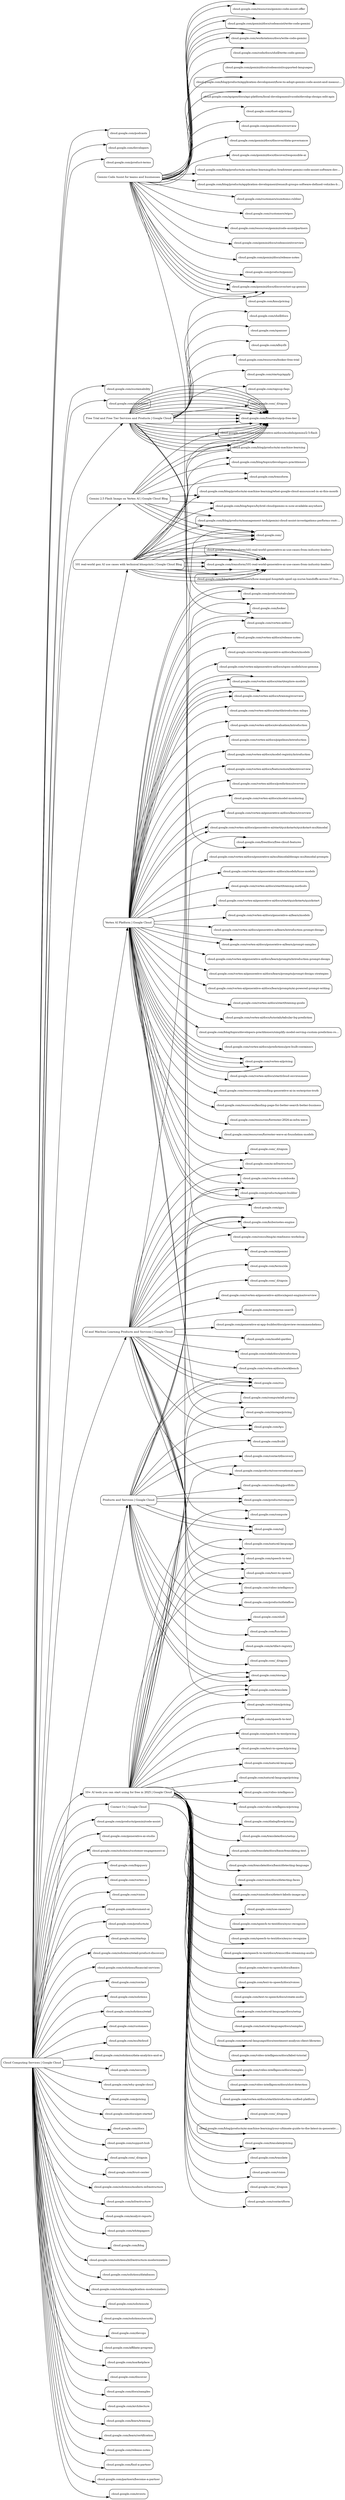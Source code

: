 digraph G {
  rankdir=LR;
  node [shape=box, style=rounded, fontsize=10];
  "https://cloud.google.com/?hl=en" [label="Cloud Computing Services | Google Cloud", tooltip="https://cloud.google.com/?hl=en"];
  "https://cloud.google.com/free" [label="Free Trial and Free Tier Services and Products | Google Cloud", tooltip="https://cloud.google.com/free"];
  "https://cloud.google.com/contact" [label="Contact Us | Google Cloud", tooltip="https://cloud.google.com/contact"];
  "https://cloud.google.com/blog/products/ai-machine-learning/gemini-2-5-flash-image-on-vertex-ai" [label="Gemini 2.5 Flash Image on Vertex AI | Google Cloud Blog", tooltip="https://cloud.google.com/blog/products/ai-machine-learning/gemini-2-5-flash-image-on-vertex-ai"];
  "https://cloud.google.com/blog/products/ai-machine-learning/real-world-gen-ai-use-cases-with-technical-blueprints" [label="101 real-world gen AI use cases with technical blueprints | Google Cloud Blog", tooltip="https://cloud.google.com/blog/products/ai-machine-learning/real-world-gen-ai-use-cases-with-technical-blueprints"];
  "https://cloud.google.com/products" [label="Products and Services | Google Cloud", tooltip="https://cloud.google.com/products"];
  "https://cloud.google.com/vertex-ai" [label="Vertex AI Platform | Google Cloud", tooltip="https://cloud.google.com/vertex-ai"];
  "https://codeassist.google/products/business" [label="Gemini Code Assist for teams and businesses", tooltip="https://codeassist.google/products/business"];
  "https://cloud.google.com/products/ai?" [label="AI and Machine Learning Products and Services | Google Cloud", tooltip="https://cloud.google.com/products/ai?"];
  "https://cloud.google.com/use-cases/free-ai-tools" [label="10+ AI tools you can start using for free in 2025 | Google Cloud", tooltip="https://cloud.google.com/use-cases/free-ai-tools"];
  "https://cloud.google.com/products/gemini/code-assist" [label="cloud.google.com/products/gemini/code-assist", tooltip="https://cloud.google.com/products/gemini/code-assist"];
  "https://cloud.google.com/generative-ai-studio" [label="cloud.google.com/generative-ai-studio", tooltip="https://cloud.google.com/generative-ai-studio"];
  "https://cloud.google.com/solutions/customer-engagement-ai" [label="cloud.google.com/solutions/customer-engagement-ai", tooltip="https://cloud.google.com/solutions/customer-engagement-ai"];
  "https://cloud.google.com/bigquery" [label="cloud.google.com/bigquery", tooltip="https://cloud.google.com/bigquery"];
  "https://cloud.google.com/vertex-ai?" [label="cloud.google.com/vertex-ai", tooltip="https://cloud.google.com/vertex-ai?"];
  "https://cloud.google.com/vision" [label="cloud.google.com/vision", tooltip="https://cloud.google.com/vision"];
  "https://cloud.google.com/document-ai" [label="cloud.google.com/document-ai", tooltip="https://cloud.google.com/document-ai"];
  "https://cloud.google.com/products/ai" [label="cloud.google.com/products/ai", tooltip="https://cloud.google.com/products/ai"];
  "https://cloud.google.com/startup" [label="cloud.google.com/startup", tooltip="https://cloud.google.com/startup"];
  "https://cloud.google.com/solutions/retail-product-discovery" [label="cloud.google.com/solutions/retail-product-discovery", tooltip="https://cloud.google.com/solutions/retail-product-discovery"];
  "https://cloud.google.com/solutions/financial-services" [label="cloud.google.com/solutions/financial-services", tooltip="https://cloud.google.com/solutions/financial-services"];
  "https://cloud.google.com/contact?direct=true" [label="cloud.google.com/contact", tooltip="https://cloud.google.com/contact?direct=true"];
  "https://cloud.google.com/solutions" [label="cloud.google.com/solutions", tooltip="https://cloud.google.com/solutions"];
  "https://cloud.google.com/solutions/retail" [label="cloud.google.com/solutions/retail", tooltip="https://cloud.google.com/solutions/retail"];
  "https://cloud.google.com/customers" [label="cloud.google.com/customers", tooltip="https://cloud.google.com/customers"];
  "https://cloud.google.com/multicloud" [label="cloud.google.com/multicloud", tooltip="https://cloud.google.com/multicloud"];
  "https://cloud.google.com/solutions/data-analytics-and-ai" [label="cloud.google.com/solutions/data-analytics-and-ai", tooltip="https://cloud.google.com/solutions/data-analytics-and-ai"];
  "https://cloud.google.com/security" [label="cloud.google.com/security", tooltip="https://cloud.google.com/security"];
  "https://cloud.google.com/why-google-cloud" [label="cloud.google.com/why-google-cloud", tooltip="https://cloud.google.com/why-google-cloud"];
  "https://cloud.google.com/pricing" [label="cloud.google.com/pricing", tooltip="https://cloud.google.com/pricing"];
  "https://cloud.google.com/docs/get-started" [label="cloud.google.com/docs/get-started", tooltip="https://cloud.google.com/docs/get-started"];
  "https://cloud.google.com/docs" [label="cloud.google.com/docs", tooltip="https://cloud.google.com/docs"];
  "https://cloud.google.com/support-hub" [label="cloud.google.com/support-hub", tooltip="https://cloud.google.com/support-hub"];
  "https://cloud.google.com/_d/signin?continue=https%3A%2F%2Fcloud.google.com%2F&prompt=select_account" [label="cloud.google.com/_d/signin", tooltip="https://cloud.google.com/_d/signin?continue=https%3A%2F%2Fcloud.google.com%2F&prompt=select_account"];
  "https://cloud.google.com/trust-center" [label="cloud.google.com/trust-center", tooltip="https://cloud.google.com/trust-center"];
  "https://cloud.google.com/solutions/modern-infrastructure" [label="cloud.google.com/solutions/modern-infrastructure", tooltip="https://cloud.google.com/solutions/modern-infrastructure"];
  "https://cloud.google.com/infrastructure" [label="cloud.google.com/infrastructure", tooltip="https://cloud.google.com/infrastructure"];
  "https://cloud.google.com/analyst-reports" [label="cloud.google.com/analyst-reports", tooltip="https://cloud.google.com/analyst-reports"];
  "https://cloud.google.com/whitepapers" [label="cloud.google.com/whitepapers", tooltip="https://cloud.google.com/whitepapers"];
  "https://cloud.google.com/blog" [label="cloud.google.com/blog", tooltip="https://cloud.google.com/blog"];
  "https://cloud.google.com/solutions/infrastructure-modernization" [label="cloud.google.com/solutions/infrastructure-modernization", tooltip="https://cloud.google.com/solutions/infrastructure-modernization"];
  "https://cloud.google.com/solutions/databases" [label="cloud.google.com/solutions/databases", tooltip="https://cloud.google.com/solutions/databases"];
  "https://cloud.google.com/solutions/application-modernization" [label="cloud.google.com/solutions/application-modernization", tooltip="https://cloud.google.com/solutions/application-modernization"];
  "https://cloud.google.com/solutions/ai" [label="cloud.google.com/solutions/ai", tooltip="https://cloud.google.com/solutions/ai"];
  "https://cloud.google.com/solutions/security" [label="cloud.google.com/solutions/security", tooltip="https://cloud.google.com/solutions/security"];
  "https://cloud.google.com/devops" [label="cloud.google.com/devops", tooltip="https://cloud.google.com/devops"];
  "https://cloud.google.com/affiliate-program" [label="cloud.google.com/affiliate-program", tooltip="https://cloud.google.com/affiliate-program"];
  "https://cloud.google.com/marketplace" [label="cloud.google.com/marketplace", tooltip="https://cloud.google.com/marketplace"];
  "https://cloud.google.com/discover" [label="cloud.google.com/discover", tooltip="https://cloud.google.com/discover"];
  "https://cloud.google.com/docs/samples" [label="cloud.google.com/docs/samples", tooltip="https://cloud.google.com/docs/samples"];
  "https://cloud.google.com/architecture" [label="cloud.google.com/architecture", tooltip="https://cloud.google.com/architecture"];
  "https://cloud.google.com/learn/training" [label="cloud.google.com/learn/training", tooltip="https://cloud.google.com/learn/training"];
  "https://cloud.google.com/learn/certification" [label="cloud.google.com/learn/certification", tooltip="https://cloud.google.com/learn/certification"];
  "https://cloud.google.com/release-notes" [label="cloud.google.com/release-notes", tooltip="https://cloud.google.com/release-notes"];
  "https://cloud.google.com/find-a-partner" [label="cloud.google.com/find-a-partner", tooltip="https://cloud.google.com/find-a-partner"];
  "https://cloud.google.com/partners/become-a-partner" [label="cloud.google.com/partners/become-a-partner", tooltip="https://cloud.google.com/partners/become-a-partner"];
  "https://cloud.google.com/events" [label="cloud.google.com/events", tooltip="https://cloud.google.com/events"];
  "https://cloud.google.com/podcasts" [label="cloud.google.com/podcasts", tooltip="https://cloud.google.com/podcasts"];
  "https://cloud.google.com/developers" [label="cloud.google.com/developers", tooltip="https://cloud.google.com/developers"];
  "https://cloud.google.com/product-terms" [label="cloud.google.com/product-terms", tooltip="https://cloud.google.com/product-terms"];
  "https://cloud.google.com/sustainability" [label="cloud.google.com/sustainability", tooltip="https://cloud.google.com/sustainability"];
  "https://cloud.google.com/newsletter" [label="cloud.google.com/newsletter", tooltip="https://cloud.google.com/newsletter"];
  "https://cloud.google.com/free/docs/gcp-free-tier" [label="cloud.google.com/free/docs/gcp-free-tier", tooltip="https://cloud.google.com/free/docs/gcp-free-tier"];
  "https://cloud.google.com/free/docs/free-cloud-features" [label="cloud.google.com/free/docs/free-cloud-features", tooltip="https://cloud.google.com/free/docs/free-cloud-features"];
  "https://cloud.google.com/kms/pricing" [label="cloud.google.com/kms/pricing", tooltip="https://cloud.google.com/kms/pricing"];
  "https://cloud.google.com/shell/docs" [label="cloud.google.com/shell/docs", tooltip="https://cloud.google.com/shell/docs"];
  "https://cloud.google.com/kubernetes-engine" [label="cloud.google.com/kubernetes-engine", tooltip="https://cloud.google.com/kubernetes-engine"];
  "https://cloud.google.com/spanner" [label="cloud.google.com/spanner", tooltip="https://cloud.google.com/spanner"];
  "https://cloud.google.com/alloydb" [label="cloud.google.com/alloydb", tooltip="https://cloud.google.com/alloydb"];
  "https://cloud.google.com/looker" [label="cloud.google.com/looker", tooltip="https://cloud.google.com/looker"];
  "https://cloud.google.com/resources/looker-free-trial" [label="cloud.google.com/resources/looker-free-trial", tooltip="https://cloud.google.com/resources/looker-free-trial"];
  "https://cloud.google.com/startup/apply" [label="cloud.google.com/startup/apply", tooltip="https://cloud.google.com/startup/apply"];
  "https://cloud.google.com/signup-faqs" [label="cloud.google.com/signup-faqs", tooltip="https://cloud.google.com/signup-faqs"];
  "https://cloud.google.com/_d/signin?continue=https%3A%2F%2Fcloud.google.com%2Ffree&prompt=select_account" [label="cloud.google.com/_d/signin", tooltip="https://cloud.google.com/_d/signin?continue=https%3A%2F%2Fcloud.google.com%2Ffree&prompt=select_account"];
  "https://cloud.google.com/contact/form" [label="cloud.google.com/contact/form", tooltip="https://cloud.google.com/contact/form"];
  "https://cloud.google.com/_d/signin?continue=https%3A%2F%2Fcloud.google.com%2Fcontact&prompt=select_account" [label="cloud.google.com/_d/signin", tooltip="https://cloud.google.com/_d/signin?continue=https%3A%2F%2Fcloud.google.com%2Fcontact&prompt=select_account"];
  "https://cloud.google.com/blog/products/ai-machine-learning" [label="cloud.google.com/blog/products/ai-machine-learning", tooltip="https://cloud.google.com/blog/products/ai-machine-learning"];
  "https://cloud.google.com/" [label="cloud.google.com/", tooltip="https://cloud.google.com/"];
  "https://cloud.google.com/blog/topics/developers-practitioners" [label="cloud.google.com/blog/topics/developers-practitioners", tooltip="https://cloud.google.com/blog/topics/developers-practitioners"];
  "https://cloud.google.com/transform" [label="cloud.google.com/transform", tooltip="https://cloud.google.com/transform"];
  "https://cloud.google.com/vertex-ai/generative-ai/docs/models/gemini/2-5-flash" [label="cloud.google.com/vertex-ai/generative-ai/docs/models/gemini/2-5-flash", tooltip="https://cloud.google.com/vertex-ai/generative-ai/docs/models/gemini/2-5-flash"];
  "https://cloud.google.com/blog/products/ai-machine-learning/what-google-cloud-announced-in-ai-this-month" [label="cloud.google.com/blog/products/ai-machine-learning/what-google-cloud-announced-in-ai-this-month", tooltip="https://cloud.google.com/blog/products/ai-machine-learning/what-google-cloud-announced-in-ai-this-month"];
  "https://cloud.google.com/blog/topics/hybrid-cloud/gemini-is-now-available-anywhere" [label="cloud.google.com/blog/topics/hybrid-cloud/gemini-is-now-available-anywhere", tooltip="https://cloud.google.com/blog/topics/hybrid-cloud/gemini-is-now-available-anywhere"];
  "https://cloud.google.com/blog/products/management-tools/gemini-cloud-assist-investigations-performs-root-cause-analysis" [label="cloud.google.com/blog/products/management-tools/gemini-cloud-assist-investigations-performs-root-…", tooltip="https://cloud.google.com/blog/products/management-tools/gemini-cloud-assist-investigations-performs-root-cause-analysis"];
  "https://cloud.google.com/transform/101-real-world-generative-ai-use-cases-from-industry-leaders?e=48754805" [label="cloud.google.com/transform/101-real-world-generative-ai-use-cases-from-industry-leaders", tooltip="https://cloud.google.com/transform/101-real-world-generative-ai-use-cases-from-industry-leaders?e=48754805"];
  "https://cloud.google.com/transform/101-real-world-generative-ai-use-cases-from-industry-leaders?e=48754805?utm_source%3Dtwitter" [label="cloud.google.com/transform/101-real-world-generative-ai-use-cases-from-industry-leaders", tooltip="https://cloud.google.com/transform/101-real-world-generative-ai-use-cases-from-industry-leaders?e=48754805?utm_source%3Dtwitter"];
  "https://cloud.google.com/blog/topics/customers/how-manipal-hospitals-sped-up-nurse-handoffs-across-37-hospitals?e=48754805?utm_source%3Dtwitter" [label="cloud.google.com/blog/topics/customers/how-manipal-hospitals-sped-up-nurse-handoffs-across-37-hos…", tooltip="https://cloud.google.com/blog/topics/customers/how-manipal-hospitals-sped-up-nurse-handoffs-across-37-hospitals?e=48754805?utm_source%3Dtwitter"];
  "https://cloud.google.com/products/compute" [label="cloud.google.com/products/compute", tooltip="https://cloud.google.com/products/compute"];
  "https://cloud.google.com/run" [label="cloud.google.com/run", tooltip="https://cloud.google.com/run"];
  "https://cloud.google.com/sql" [label="cloud.google.com/sql", tooltip="https://cloud.google.com/sql"];
  "https://cloud.google.com/storage" [label="cloud.google.com/storage", tooltip="https://cloud.google.com/storage"];
  "https://cloud.google.com/products/agent-builder" [label="cloud.google.com/products/agent-builder", tooltip="https://cloud.google.com/products/agent-builder"];
  "https://cloud.google.com/tpu" [label="cloud.google.com/tpu", tooltip="https://cloud.google.com/tpu"];
  "https://cloud.google.com/products/dataflow" [label="cloud.google.com/products/dataflow", tooltip="https://cloud.google.com/products/dataflow"];
  "https://cloud.google.com/shell" [label="cloud.google.com/shell", tooltip="https://cloud.google.com/shell"];
  "https://cloud.google.com/functions" [label="cloud.google.com/functions", tooltip="https://cloud.google.com/functions"];
  "https://cloud.google.com/artifact-registry" [label="cloud.google.com/artifact-registry", tooltip="https://cloud.google.com/artifact-registry"];
  "https://cloud.google.com/build" [label="cloud.google.com/build", tooltip="https://cloud.google.com/build"];
  "https://cloud.google.com/contact/discovery" [label="cloud.google.com/contact/discovery", tooltip="https://cloud.google.com/contact/discovery"];
  "https://cloud.google.com/consulting/portfolio" [label="cloud.google.com/consulting/portfolio", tooltip="https://cloud.google.com/consulting/portfolio"];
  "https://cloud.google.com/_d/signin?continue=https%3A%2F%2Fcloud.google.com%2Fproducts&prompt=select_account" [label="cloud.google.com/_d/signin", tooltip="https://cloud.google.com/_d/signin?continue=https%3A%2F%2Fcloud.google.com%2Fproducts&prompt=select_account"];
  "https://cloud.google.com/vertex-ai/docs" [label="cloud.google.com/vertex-ai/docs", tooltip="https://cloud.google.com/vertex-ai/docs"];
  "https://cloud.google.com/vertex-ai/docs/release-notes" [label="cloud.google.com/vertex-ai/docs/release-notes", tooltip="https://cloud.google.com/vertex-ai/docs/release-notes"];
  "https://cloud.google.com/vertex-ai/generative-ai/docs/learn/models" [label="cloud.google.com/vertex-ai/generative-ai/docs/learn/models", tooltip="https://cloud.google.com/vertex-ai/generative-ai/docs/learn/models"];
  "https://cloud.google.com/vertex-ai/generative-ai/docs/open-models/use-gemma" [label="cloud.google.com/vertex-ai/generative-ai/docs/open-models/use-gemma", tooltip="https://cloud.google.com/vertex-ai/generative-ai/docs/open-models/use-gemma"];
  "https://cloud.google.com/vertex-ai/generative-ai/docs/models/tune-models" [label="cloud.google.com/vertex-ai/generative-ai/docs/models/tune-models", tooltip="https://cloud.google.com/vertex-ai/generative-ai/docs/models/tune-models"];
  "https://cloud.google.com/vertex-ai/docs/start/explore-models" [label="cloud.google.com/vertex-ai/docs/start/explore-models", tooltip="https://cloud.google.com/vertex-ai/docs/start/explore-models"];
  "https://cloud.google.com/vertex-ai-notebooks" [label="cloud.google.com/vertex-ai-notebooks", tooltip="https://cloud.google.com/vertex-ai-notebooks"];
  "https://cloud.google.com/vertex-ai/docs/training/overview" [label="cloud.google.com/vertex-ai/docs/training/overview", tooltip="https://cloud.google.com/vertex-ai/docs/training/overview"];
  "https://cloud.google.com/vertex-ai/docs/predictions/overview" [label="cloud.google.com/vertex-ai/docs/predictions/overview", tooltip="https://cloud.google.com/vertex-ai/docs/predictions/overview"];
  "https://cloud.google.com/ai-infrastructure" [label="cloud.google.com/ai-infrastructure", tooltip="https://cloud.google.com/ai-infrastructure"];
  "https://cloud.google.com/vertex-ai/docs/start/introduction-mlops" [label="cloud.google.com/vertex-ai/docs/start/introduction-mlops", tooltip="https://cloud.google.com/vertex-ai/docs/start/introduction-mlops"];
  "https://cloud.google.com/vertex-ai/docs/evaluation/introduction" [label="cloud.google.com/vertex-ai/docs/evaluation/introduction", tooltip="https://cloud.google.com/vertex-ai/docs/evaluation/introduction"];
  "https://cloud.google.com/vertex-ai/docs/pipelines/introduction" [label="cloud.google.com/vertex-ai/docs/pipelines/introduction", tooltip="https://cloud.google.com/vertex-ai/docs/pipelines/introduction"];
  "https://cloud.google.com/vertex-ai/docs/model-registry/introduction" [label="cloud.google.com/vertex-ai/docs/model-registry/introduction", tooltip="https://cloud.google.com/vertex-ai/docs/model-registry/introduction"];
  "https://cloud.google.com/vertex-ai/docs/featurestore/latest/overview" [label="cloud.google.com/vertex-ai/docs/featurestore/latest/overview", tooltip="https://cloud.google.com/vertex-ai/docs/featurestore/latest/overview"];
  "https://cloud.google.com/vertex-ai/docs/model-monitoring" [label="cloud.google.com/vertex-ai/docs/model-monitoring", tooltip="https://cloud.google.com/vertex-ai/docs/model-monitoring"];
  "https://cloud.google.com/vertex-ai/docs/start/training-methods" [label="cloud.google.com/vertex-ai/docs/start/training-methods", tooltip="https://cloud.google.com/vertex-ai/docs/start/training-methods"];
  "https://cloud.google.com/vertex-ai/generative-ai/docs/learn/overview" [label="cloud.google.com/vertex-ai/generative-ai/docs/learn/overview", tooltip="https://cloud.google.com/vertex-ai/generative-ai/docs/learn/overview"];
  "https://cloud.google.com/vertex-ai/docs/generative-ai/start/quickstarts/quickstart-multimodal" [label="cloud.google.com/vertex-ai/docs/generative-ai/start/quickstarts/quickstart-multimodal", tooltip="https://cloud.google.com/vertex-ai/docs/generative-ai/start/quickstarts/quickstart-multimodal"];
  "https://cloud.google.com/vertex-ai/docs/generative-ai/multimodal/design-multimodal-prompts" [label="cloud.google.com/vertex-ai/docs/generative-ai/multimodal/design-multimodal-prompts", tooltip="https://cloud.google.com/vertex-ai/docs/generative-ai/multimodal/design-multimodal-prompts"];
  "https://cloud.google.com/vertex-ai/generative-ai/docs/start/quickstarts/quickstart" [label="cloud.google.com/vertex-ai/generative-ai/docs/start/quickstarts/quickstart", tooltip="https://cloud.google.com/vertex-ai/generative-ai/docs/start/quickstarts/quickstart"];
  "https://cloud.google.com/vertex-ai/docs/generative-ai/learn/models" [label="cloud.google.com/vertex-ai/docs/generative-ai/learn/models", tooltip="https://cloud.google.com/vertex-ai/docs/generative-ai/learn/models"];
  "https://cloud.google.com/vertex-ai/docs/generative-ai/learn/introduction-prompt-design" [label="cloud.google.com/vertex-ai/docs/generative-ai/learn/introduction-prompt-design", tooltip="https://cloud.google.com/vertex-ai/docs/generative-ai/learn/introduction-prompt-design"];
  "https://cloud.google.com/vertex-ai/docs/generative-ai/learn/prompt-samples" [label="cloud.google.com/vertex-ai/docs/generative-ai/learn/prompt-samples", tooltip="https://cloud.google.com/vertex-ai/docs/generative-ai/learn/prompt-samples"];
  "https://cloud.google.com/vertex-ai/generative-ai/docs/learn/prompts/introduction-prompt-design" [label="cloud.google.com/vertex-ai/generative-ai/docs/learn/prompts/introduction-prompt-design", tooltip="https://cloud.google.com/vertex-ai/generative-ai/docs/learn/prompts/introduction-prompt-design"];
  "https://cloud.google.com/vertex-ai/generative-ai/docs/learn/prompts/prompt-design-strategies" [label="cloud.google.com/vertex-ai/generative-ai/docs/learn/prompts/prompt-design-strategies", tooltip="https://cloud.google.com/vertex-ai/generative-ai/docs/learn/prompts/prompt-design-strategies"];
  "https://cloud.google.com/vertex-ai/generative-ai/docs/learn/prompts/ai-powered-prompt-writing" [label="cloud.google.com/vertex-ai/generative-ai/docs/learn/prompts/ai-powered-prompt-writing", tooltip="https://cloud.google.com/vertex-ai/generative-ai/docs/learn/prompts/ai-powered-prompt-writing"];
  "https://cloud.google.com/vertex-ai/docs/start/training-guide" [label="cloud.google.com/vertex-ai/docs/start/training-guide", tooltip="https://cloud.google.com/vertex-ai/docs/start/training-guide"];
  "https://cloud.google.com/vertex-ai/docs/tutorials/tabular-bq-prediction" [label="cloud.google.com/vertex-ai/docs/tutorials/tabular-bq-prediction", tooltip="https://cloud.google.com/vertex-ai/docs/tutorials/tabular-bq-prediction"];
  "https://cloud.google.com/blog/topics/developers-practitioners/simplify-model-serving-custom-prediction-routines-vertex-ai" [label="cloud.google.com/blog/topics/developers-practitioners/simplify-model-serving-custom-prediction-ro…", tooltip="https://cloud.google.com/blog/topics/developers-practitioners/simplify-model-serving-custom-prediction-routines-vertex-ai"];
  "https://cloud.google.com/vertex-ai/docs/predictions/pre-built-containers" [label="cloud.google.com/vertex-ai/docs/predictions/pre-built-containers", tooltip="https://cloud.google.com/vertex-ai/docs/predictions/pre-built-containers"];
  "https://cloud.google.com/vertex-ai/pricing" [label="cloud.google.com/vertex-ai/pricing", tooltip="https://cloud.google.com/vertex-ai/pricing"];
  "https://cloud.google.com/products/calculator" [label="cloud.google.com/products/calculator", tooltip="https://cloud.google.com/products/calculator"];
  "https://cloud.google.com/compute/all-pricing" [label="cloud.google.com/compute/all-pricing", tooltip="https://cloud.google.com/compute/all-pricing"];
  "https://cloud.google.com/storage/pricing" [label="cloud.google.com/storage/pricing", tooltip="https://cloud.google.com/storage/pricing"];
  "https://cloud.google.com/vertex-ai/docs/start/cloud-environment" [label="cloud.google.com/vertex-ai/docs/start/cloud-environment", tooltip="https://cloud.google.com/vertex-ai/docs/start/cloud-environment"];
  "https://cloud.google.com/resources/grounding-generative-ai-in-enterprise-truth" [label="cloud.google.com/resources/grounding-generative-ai-in-enterprise-truth", tooltip="https://cloud.google.com/resources/grounding-generative-ai-in-enterprise-truth"];
  "https://cloud.google.com/resources/landing-page-for-better-search-better-business" [label="cloud.google.com/resources/landing-page-for-better-search-better-business", tooltip="https://cloud.google.com/resources/landing-page-for-better-search-better-business"];
  "https://cloud.google.com/resources/forrester-2024-ai-infra-wave" [label="cloud.google.com/resources/forrester-2024-ai-infra-wave", tooltip="https://cloud.google.com/resources/forrester-2024-ai-infra-wave"];
  "https://cloud.google.com/resources/forrester-wave-ai-foundation-models" [label="cloud.google.com/resources/forrester-wave-ai-foundation-models", tooltip="https://cloud.google.com/resources/forrester-wave-ai-foundation-models"];
  "https://cloud.google.com/_d/signin?continue=https%3A%2F%2Fcloud.google.com%2Fvertex-ai&prompt=select_account" [label="cloud.google.com/_d/signin", tooltip="https://cloud.google.com/_d/signin?continue=https%3A%2F%2Fcloud.google.com%2Fvertex-ai&prompt=select_account"];
  "https://cloud.google.com/gemini/docs/codeassist/overview" [label="cloud.google.com/gemini/docs/codeassist/overview", tooltip="https://cloud.google.com/gemini/docs/codeassist/overview"];
  "https://cloud.google.com/gemini/docs/release-notes" [label="cloud.google.com/gemini/docs/release-notes", tooltip="https://cloud.google.com/gemini/docs/release-notes"];
  "https://cloud.google.com/products/gemini" [label="cloud.google.com/products/gemini", tooltip="https://cloud.google.com/products/gemini"];
  "https://cloud.google.com/gemini/docs/discover/set-up-gemini" [label="cloud.google.com/gemini/docs/discover/set-up-gemini", tooltip="https://cloud.google.com/gemini/docs/discover/set-up-gemini"];
  "https://cloud.google.com/resources/gemini-code-assist-offer" [label="cloud.google.com/resources/gemini-code-assist-offer", tooltip="https://cloud.google.com/resources/gemini-code-assist-offer"];
  "https://cloud.google.com/gemini/docs/codeassist/write-code-gemini" [label="cloud.google.com/gemini/docs/codeassist/write-code-gemini", tooltip="https://cloud.google.com/gemini/docs/codeassist/write-code-gemini"];
  "https://cloud.google.com/workstations/docs/write-code-gemini" [label="cloud.google.com/workstations/docs/write-code-gemini", tooltip="https://cloud.google.com/workstations/docs/write-code-gemini"];
  "https://cloud.google.com/code/docs/shell/write-code-gemini" [label="cloud.google.com/code/docs/shell/write-code-gemini", tooltip="https://cloud.google.com/code/docs/shell/write-code-gemini"];
  "https://cloud.google.com/gemini/docs/codeassist/supported-languages" [label="cloud.google.com/gemini/docs/codeassist/supported-languages", tooltip="https://cloud.google.com/gemini/docs/codeassist/supported-languages"];
  "https://cloud.google.com/blog/products/application-development/how-to-adopt-gemini-code-assist-and-measure-its-impact" [label="cloud.google.com/blog/products/application-development/how-to-adopt-gemini-code-assist-and-measur…", tooltip="https://cloud.google.com/blog/products/application-development/how-to-adopt-gemini-code-assist-and-measure-its-impact"];
  "https://cloud.google.com/apigee/docs/api-platform/local-development/vscode/develop-design-edit-apis" [label="cloud.google.com/apigee/docs/api-platform/local-development/vscode/develop-design-edit-apis", tooltip="https://cloud.google.com/apigee/docs/api-platform/local-development/vscode/develop-design-edit-apis"];
  "https://cloud.google.com/duet-ai/pricing" [label="cloud.google.com/duet-ai/pricing", tooltip="https://cloud.google.com/duet-ai/pricing"];
  "https://cloud.google.com/gemini/docs/overview" [label="cloud.google.com/gemini/docs/overview", tooltip="https://cloud.google.com/gemini/docs/overview"];
  "https://cloud.google.com/gemini/docs/discover/data-governance" [label="cloud.google.com/gemini/docs/discover/data-governance", tooltip="https://cloud.google.com/gemini/docs/discover/data-governance"];
  "https://cloud.google.com/gemini/docs/discover/responsible-ai" [label="cloud.google.com/gemini/docs/discover/responsible-ai", tooltip="https://cloud.google.com/gemini/docs/discover/responsible-ai"];
  "https://cloud.google.com/blog/products/ai-machine-learning/dun-bradstreet-gemini-code-assist-software-development-lifecycle" [label="cloud.google.com/blog/products/ai-machine-learning/dun-bradstreet-gemini-code-assist-software-dev…", tooltip="https://cloud.google.com/blog/products/ai-machine-learning/dun-bradstreet-gemini-code-assist-software-development-lifecycle"];
  "https://cloud.google.com/blog/products/application-development/renault-groups-software-defined-vehicles-built-on-google-cloud" [label="cloud.google.com/blog/products/application-development/renault-groups-software-defined-vehicles-b…", tooltip="https://cloud.google.com/blog/products/application-development/renault-groups-software-defined-vehicles-built-on-google-cloud"];
  "https://cloud.google.com/customers/sumitomo-rubber" [label="cloud.google.com/customers/sumitomo-rubber", tooltip="https://cloud.google.com/customers/sumitomo-rubber"];
  "https://cloud.google.com/customers/wipro" [label="cloud.google.com/customers/wipro", tooltip="https://cloud.google.com/customers/wipro"];
  "https://cloud.google.com/resources/gemini/code-assist/partners?hl=en" [label="cloud.google.com/resources/gemini/code-assist/partners", tooltip="https://cloud.google.com/resources/gemini/code-assist/partners?hl=en"];
  "https://cloud.google.com/vertex-ai/generative-ai/docs/agent-engine/overview" [label="cloud.google.com/vertex-ai/generative-ai/docs/agent-engine/overview", tooltip="https://cloud.google.com/vertex-ai/generative-ai/docs/agent-engine/overview"];
  "https://cloud.google.com/enterprise-search" [label="cloud.google.com/enterprise-search", tooltip="https://cloud.google.com/enterprise-search"];
  "https://cloud.google.com/generative-ai-app-builder/docs/preview-recommendations" [label="cloud.google.com/generative-ai-app-builder/docs/preview-recommendations", tooltip="https://cloud.google.com/generative-ai-app-builder/docs/preview-recommendations"];
  "https://cloud.google.com/model-garden" [label="cloud.google.com/model-garden", tooltip="https://cloud.google.com/model-garden"];
  "https://cloud.google.com/colab/docs/introduction" [label="cloud.google.com/colab/docs/introduction", tooltip="https://cloud.google.com/colab/docs/introduction"];
  "https://cloud.google.com/vertex-ai/docs/workbench" [label="cloud.google.com/vertex-ai/docs/workbench", tooltip="https://cloud.google.com/vertex-ai/docs/workbench"];
  "https://cloud.google.com/natural-language" [label="cloud.google.com/natural-language", tooltip="https://cloud.google.com/natural-language"];
  "https://cloud.google.com/speech-to-text" [label="cloud.google.com/speech-to-text", tooltip="https://cloud.google.com/speech-to-text"];
  "https://cloud.google.com/text-to-speech" [label="cloud.google.com/text-to-speech", tooltip="https://cloud.google.com/text-to-speech"];
  "https://cloud.google.com/translate" [label="cloud.google.com/translate", tooltip="https://cloud.google.com/translate"];
  "https://cloud.google.com/video-intelligence" [label="cloud.google.com/video-intelligence", tooltip="https://cloud.google.com/video-intelligence"];
  "https://cloud.google.com/products/conversational-agents" [label="cloud.google.com/products/conversational-agents", tooltip="https://cloud.google.com/products/conversational-agents"];
  "https://cloud.google.com/gpu" [label="cloud.google.com/gpu", tooltip="https://cloud.google.com/gpu"];
  "https://cloud.google.com/compute" [label="cloud.google.com/compute", tooltip="https://cloud.google.com/compute"];
  "https://cloud.google.com/consulting/ai-readiness-workshop" [label="cloud.google.com/consulting/ai-readiness-workshop", tooltip="https://cloud.google.com/consulting/ai-readiness-workshop"];
  "https://cloud.google.com/ai/gemini" [label="cloud.google.com/ai/gemini", tooltip="https://cloud.google.com/ai/gemini"];
  "https://cloud.google.com/terms/sla" [label="cloud.google.com/terms/sla", tooltip="https://cloud.google.com/terms/sla"];
  "https://cloud.google.com/_d/signin?continue=https%3A%2F%2Fcloud.google.com%2Fproducts%2Fai&prompt=select_account" [label="cloud.google.com/_d/signin", tooltip="https://cloud.google.com/_d/signin?continue=https%3A%2F%2Fcloud.google.com%2Fproducts%2Fai&prompt=select_account"];
  "https://cloud.google.com/blog/products/ai-machine-learning/your-ultimate-guide-to-the-latest-in-generative-ai-on-vertex-ai" [label="cloud.google.com/blog/products/ai-machine-learning/your-ultimate-guide-to-the-latest-in-generativ…", tooltip="https://cloud.google.com/blog/products/ai-machine-learning/your-ultimate-guide-to-the-latest-in-generative-ai-on-vertex-ai"];
  "https://cloud.google.com/translate/pricing" [label="cloud.google.com/translate/pricing", tooltip="https://cloud.google.com/translate/pricing"];
  "https://cloud.google.com/translate?" [label="cloud.google.com/translate", tooltip="https://cloud.google.com/translate?"];
  "https://cloud.google.com/vision?" [label="cloud.google.com/vision", tooltip="https://cloud.google.com/vision?"];
  "https://cloud.google.com/vision/pricing" [label="cloud.google.com/vision/pricing", tooltip="https://cloud.google.com/vision/pricing"];
  "https://cloud.google.com/speech-to-text?" [label="cloud.google.com/speech-to-text", tooltip="https://cloud.google.com/speech-to-text?"];
  "https://cloud.google.com/speech-to-text/pricing" [label="cloud.google.com/speech-to-text/pricing", tooltip="https://cloud.google.com/speech-to-text/pricing"];
  "https://cloud.google.com/text-to-speech/pricing" [label="cloud.google.com/text-to-speech/pricing", tooltip="https://cloud.google.com/text-to-speech/pricing"];
  "https://cloud.google.com/natural-language?" [label="cloud.google.com/natural-language", tooltip="https://cloud.google.com/natural-language?"];
  "https://cloud.google.com/natural-language/pricing" [label="cloud.google.com/natural-language/pricing", tooltip="https://cloud.google.com/natural-language/pricing"];
  "https://cloud.google.com/video-intelligence?" [label="cloud.google.com/video-intelligence", tooltip="https://cloud.google.com/video-intelligence?"];
  "https://cloud.google.com/video-intelligence/pricing" [label="cloud.google.com/video-intelligence/pricing", tooltip="https://cloud.google.com/video-intelligence/pricing"];
  "https://cloud.google.com/dialogflow/pricing" [label="cloud.google.com/dialogflow/pricing", tooltip="https://cloud.google.com/dialogflow/pricing"];
  "https://cloud.google.com/translate/docs/setup" [label="cloud.google.com/translate/docs/setup", tooltip="https://cloud.google.com/translate/docs/setup"];
  "https://cloud.google.com/translate/docs/basic/translating-text" [label="cloud.google.com/translate/docs/basic/translating-text", tooltip="https://cloud.google.com/translate/docs/basic/translating-text"];
  "https://cloud.google.com/translate/docs/basic/detecting-language" [label="cloud.google.com/translate/docs/basic/detecting-language", tooltip="https://cloud.google.com/translate/docs/basic/detecting-language"];
  "https://cloud.google.com/vision/docs/detecting-faces" [label="cloud.google.com/vision/docs/detecting-faces", tooltip="https://cloud.google.com/vision/docs/detecting-faces"];
  "https://cloud.google.com/vision/docs/detect-labels-image-api" [label="cloud.google.com/vision/docs/detect-labels-image-api", tooltip="https://cloud.google.com/vision/docs/detect-labels-image-api"];
  "https://cloud.google.com/use-cases/ocr" [label="cloud.google.com/use-cases/ocr", tooltip="https://cloud.google.com/use-cases/ocr"];
  "https://cloud.google.com/speech-to-text/docs/sync-recognize" [label="cloud.google.com/speech-to-text/docs/sync-recognize", tooltip="https://cloud.google.com/speech-to-text/docs/sync-recognize"];
  "https://cloud.google.com/speech-to-text/docs/async-recognize" [label="cloud.google.com/speech-to-text/docs/async-recognize", tooltip="https://cloud.google.com/speech-to-text/docs/async-recognize"];
  "https://cloud.google.com/speech-to-text/docs/transcribe-streaming-audio" [label="cloud.google.com/speech-to-text/docs/transcribe-streaming-audio", tooltip="https://cloud.google.com/speech-to-text/docs/transcribe-streaming-audio"];
  "https://cloud.google.com/text-to-speech/docs/basics" [label="cloud.google.com/text-to-speech/docs/basics", tooltip="https://cloud.google.com/text-to-speech/docs/basics"];
  "https://cloud.google.com/text-to-speech/docs/voices" [label="cloud.google.com/text-to-speech/docs/voices", tooltip="https://cloud.google.com/text-to-speech/docs/voices"];
  "https://cloud.google.com/text-to-speech/docs/create-audio" [label="cloud.google.com/text-to-speech/docs/create-audio", tooltip="https://cloud.google.com/text-to-speech/docs/create-audio"];
  "https://cloud.google.com/natural-language/docs/setup" [label="cloud.google.com/natural-language/docs/setup", tooltip="https://cloud.google.com/natural-language/docs/setup"];
  "https://cloud.google.com/natural-language/docs/samples" [label="cloud.google.com/natural-language/docs/samples", tooltip="https://cloud.google.com/natural-language/docs/samples"];
  "https://cloud.google.com/natural-language/docs/sentiment-analysis-client-libraries" [label="cloud.google.com/natural-language/docs/sentiment-analysis-client-libraries", tooltip="https://cloud.google.com/natural-language/docs/sentiment-analysis-client-libraries"];
  "https://cloud.google.com/video-intelligence/docs/label-tutorial" [label="cloud.google.com/video-intelligence/docs/label-tutorial", tooltip="https://cloud.google.com/video-intelligence/docs/label-tutorial"];
  "https://cloud.google.com/video-intelligence/docs/samples" [label="cloud.google.com/video-intelligence/docs/samples", tooltip="https://cloud.google.com/video-intelligence/docs/samples"];
  "https://cloud.google.com/video-intelligence/docs/shot-detection" [label="cloud.google.com/video-intelligence/docs/shot-detection", tooltip="https://cloud.google.com/video-intelligence/docs/shot-detection"];
  "https://cloud.google.com/vertex-ai/docs/start/introduction-unified-platform" [label="cloud.google.com/vertex-ai/docs/start/introduction-unified-platform", tooltip="https://cloud.google.com/vertex-ai/docs/start/introduction-unified-platform"];
  "https://cloud.google.com/_d/signin?continue=https%3A%2F%2Fcloud.google.com%2Fuse-cases%2Ffree-ai-tools&prompt=select_account" [label="cloud.google.com/_d/signin", tooltip="https://cloud.google.com/_d/signin?continue=https%3A%2F%2Fcloud.google.com%2Fuse-cases%2Ffree-ai-tools&prompt=select_account"];
  "https://cloud.google.com/?hl=en" -> "https://cloud.google.com/free";
  "https://cloud.google.com/?hl=en" -> "https://cloud.google.com/contact";
  "https://cloud.google.com/?hl=en" -> "https://cloud.google.com/blog/products/ai-machine-learning/gemini-2-5-flash-image-on-vertex-ai";
  "https://cloud.google.com/?hl=en" -> "https://cloud.google.com/blog/products/ai-machine-learning/real-world-gen-ai-use-cases-with-technical-blueprints";
  "https://cloud.google.com/?hl=en" -> "https://cloud.google.com/products";
  "https://cloud.google.com/?hl=en" -> "https://cloud.google.com/vertex-ai";
  "https://cloud.google.com/?hl=en" -> "https://cloud.google.com/products/gemini/code-assist";
  "https://cloud.google.com/?hl=en" -> "https://cloud.google.com/products/ai?";
  "https://cloud.google.com/?hl=en" -> "https://cloud.google.com/use-cases/free-ai-tools";
  "https://cloud.google.com/?hl=en" -> "https://cloud.google.com/generative-ai-studio";
  "https://cloud.google.com/?hl=en" -> "https://cloud.google.com/solutions/customer-engagement-ai";
  "https://cloud.google.com/?hl=en" -> "https://cloud.google.com/bigquery";
  "https://cloud.google.com/?hl=en" -> "https://cloud.google.com/vertex-ai?";
  "https://cloud.google.com/?hl=en" -> "https://cloud.google.com/vision";
  "https://cloud.google.com/?hl=en" -> "https://cloud.google.com/document-ai";
  "https://cloud.google.com/?hl=en" -> "https://cloud.google.com/products/ai";
  "https://cloud.google.com/?hl=en" -> "https://cloud.google.com/startup";
  "https://cloud.google.com/?hl=en" -> "https://cloud.google.com/solutions/retail-product-discovery";
  "https://cloud.google.com/?hl=en" -> "https://cloud.google.com/solutions/financial-services";
  "https://cloud.google.com/?hl=en" -> "https://cloud.google.com/contact?direct=true";
  "https://cloud.google.com/?hl=en" -> "https://cloud.google.com/solutions";
  "https://cloud.google.com/?hl=en" -> "https://cloud.google.com/solutions/retail";
  "https://cloud.google.com/?hl=en" -> "https://cloud.google.com/customers";
  "https://cloud.google.com/?hl=en" -> "https://cloud.google.com/multicloud";
  "https://cloud.google.com/?hl=en" -> "https://cloud.google.com/solutions/data-analytics-and-ai";
  "https://cloud.google.com/?hl=en" -> "https://cloud.google.com/security";
  "https://cloud.google.com/?hl=en" -> "https://cloud.google.com/why-google-cloud";
  "https://cloud.google.com/?hl=en" -> "https://cloud.google.com/pricing";
  "https://cloud.google.com/?hl=en" -> "https://cloud.google.com/docs/get-started";
  "https://cloud.google.com/?hl=en" -> "https://cloud.google.com/docs";
  "https://cloud.google.com/?hl=en" -> "https://cloud.google.com/support-hub";
  "https://cloud.google.com/?hl=en" -> "https://cloud.google.com/_d/signin?continue=https%3A%2F%2Fcloud.google.com%2F&prompt=select_account";
  "https://cloud.google.com/?hl=en" -> "https://cloud.google.com/trust-center";
  "https://cloud.google.com/?hl=en" -> "https://cloud.google.com/solutions/modern-infrastructure";
  "https://cloud.google.com/?hl=en" -> "https://cloud.google.com/infrastructure";
  "https://cloud.google.com/?hl=en" -> "https://cloud.google.com/analyst-reports";
  "https://cloud.google.com/?hl=en" -> "https://cloud.google.com/whitepapers";
  "https://cloud.google.com/?hl=en" -> "https://cloud.google.com/blog";
  "https://cloud.google.com/?hl=en" -> "https://cloud.google.com/solutions/infrastructure-modernization";
  "https://cloud.google.com/?hl=en" -> "https://cloud.google.com/solutions/databases";
  "https://cloud.google.com/?hl=en" -> "https://cloud.google.com/solutions/application-modernization";
  "https://cloud.google.com/?hl=en" -> "https://cloud.google.com/solutions/ai";
  "https://cloud.google.com/?hl=en" -> "https://cloud.google.com/solutions/security";
  "https://cloud.google.com/?hl=en" -> "https://cloud.google.com/devops";
  "https://cloud.google.com/?hl=en" -> "https://cloud.google.com/affiliate-program";
  "https://cloud.google.com/?hl=en" -> "https://cloud.google.com/marketplace";
  "https://cloud.google.com/?hl=en" -> "https://cloud.google.com/discover";
  "https://cloud.google.com/?hl=en" -> "https://cloud.google.com/docs/samples";
  "https://cloud.google.com/?hl=en" -> "https://cloud.google.com/architecture";
  "https://cloud.google.com/?hl=en" -> "https://cloud.google.com/learn/training";
  "https://cloud.google.com/?hl=en" -> "https://cloud.google.com/learn/certification";
  "https://cloud.google.com/?hl=en" -> "https://cloud.google.com/release-notes";
  "https://cloud.google.com/?hl=en" -> "https://cloud.google.com/find-a-partner";
  "https://cloud.google.com/?hl=en" -> "https://cloud.google.com/partners/become-a-partner";
  "https://cloud.google.com/?hl=en" -> "https://cloud.google.com/events";
  "https://cloud.google.com/?hl=en" -> "https://cloud.google.com/podcasts";
  "https://cloud.google.com/?hl=en" -> "https://cloud.google.com/developers";
  "https://cloud.google.com/?hl=en" -> "https://cloud.google.com/product-terms";
  "https://cloud.google.com/?hl=en" -> "https://cloud.google.com/sustainability";
  "https://cloud.google.com/?hl=en" -> "https://cloud.google.com/newsletter";
  "https://cloud.google.com/free" -> "https://cloud.google.com/free/docs/gcp-free-tier";
  "https://cloud.google.com/free" -> "https://cloud.google.com/free/docs/free-cloud-features";
  "https://cloud.google.com/free" -> "https://cloud.google.com/free/docs/gcp-free-tier";
  "https://cloud.google.com/free" -> "https://cloud.google.com/free/docs/gcp-free-tier";
  "https://cloud.google.com/free" -> "https://cloud.google.com/free/docs/gcp-free-tier";
  "https://cloud.google.com/free" -> "https://cloud.google.com/free/docs/gcp-free-tier";
  "https://cloud.google.com/free" -> "https://cloud.google.com/free/docs/gcp-free-tier";
  "https://cloud.google.com/free" -> "https://cloud.google.com/free/docs/gcp-free-tier";
  "https://cloud.google.com/free" -> "https://cloud.google.com/free/docs/gcp-free-tier";
  "https://cloud.google.com/free" -> "https://cloud.google.com/free/docs/gcp-free-tier";
  "https://cloud.google.com/free" -> "https://cloud.google.com/free/docs/gcp-free-tier";
  "https://cloud.google.com/free" -> "https://cloud.google.com/free/docs/gcp-free-tier";
  "https://cloud.google.com/free" -> "https://cloud.google.com/free/docs/gcp-free-tier";
  "https://cloud.google.com/free" -> "https://cloud.google.com/free/docs/gcp-free-tier";
  "https://cloud.google.com/free" -> "https://cloud.google.com/free/docs/gcp-free-tier";
  "https://cloud.google.com/free" -> "https://cloud.google.com/free/docs/gcp-free-tier";
  "https://cloud.google.com/free" -> "https://cloud.google.com/kms/pricing";
  "https://cloud.google.com/free" -> "https://cloud.google.com/free/docs/gcp-free-tier";
  "https://cloud.google.com/free" -> "https://cloud.google.com/free/docs/gcp-free-tier";
  "https://cloud.google.com/free" -> "https://cloud.google.com/free/docs/gcp-free-tier";
  "https://cloud.google.com/free" -> "https://cloud.google.com/free/docs/gcp-free-tier";
  "https://cloud.google.com/free" -> "https://cloud.google.com/shell/docs";
  "https://cloud.google.com/free" -> "https://cloud.google.com/kubernetes-engine";
  "https://cloud.google.com/free" -> "https://cloud.google.com/spanner";
  "https://cloud.google.com/free" -> "https://cloud.google.com/alloydb";
  "https://cloud.google.com/free" -> "https://cloud.google.com/looker";
  "https://cloud.google.com/free" -> "https://cloud.google.com/resources/looker-free-trial";
  "https://cloud.google.com/free" -> "https://cloud.google.com/startup/apply";
  "https://cloud.google.com/free" -> "https://cloud.google.com/signup-faqs";
  "https://cloud.google.com/free" -> "https://cloud.google.com/_d/signin?continue=https%3A%2F%2Fcloud.google.com%2Ffree&prompt=select_account";
  "https://cloud.google.com/contact" -> "https://cloud.google.com/contact/form";
  "https://cloud.google.com/contact" -> "https://cloud.google.com/_d/signin?continue=https%3A%2F%2Fcloud.google.com%2Fcontact&prompt=select_account";
  "https://cloud.google.com/blog/products/ai-machine-learning/gemini-2-5-flash-image-on-vertex-ai" -> "https://cloud.google.com/blog/products/ai-machine-learning";
  "https://cloud.google.com/blog/products/ai-machine-learning/gemini-2-5-flash-image-on-vertex-ai" -> "https://cloud.google.com/";
  "https://cloud.google.com/blog/products/ai-machine-learning/gemini-2-5-flash-image-on-vertex-ai" -> "https://cloud.google.com/blog/topics/developers-practitioners";
  "https://cloud.google.com/blog/products/ai-machine-learning/gemini-2-5-flash-image-on-vertex-ai" -> "https://cloud.google.com/transform";
  "https://cloud.google.com/blog/products/ai-machine-learning/gemini-2-5-flash-image-on-vertex-ai" -> "https://cloud.google.com/vertex-ai/generative-ai/docs/models/gemini/2-5-flash";
  "https://cloud.google.com/blog/products/ai-machine-learning/gemini-2-5-flash-image-on-vertex-ai" -> "https://cloud.google.com/blog/products/ai-machine-learning";
  "https://cloud.google.com/blog/products/ai-machine-learning/gemini-2-5-flash-image-on-vertex-ai" -> "https://cloud.google.com/blog/products/ai-machine-learning/what-google-cloud-announced-in-ai-this-month";
  "https://cloud.google.com/blog/products/ai-machine-learning/gemini-2-5-flash-image-on-vertex-ai" -> "https://cloud.google.com/blog/topics/hybrid-cloud/gemini-is-now-available-anywhere";
  "https://cloud.google.com/blog/products/ai-machine-learning/gemini-2-5-flash-image-on-vertex-ai" -> "https://cloud.google.com/blog/products/management-tools/gemini-cloud-assist-investigations-performs-root-cause-analysis";
  "https://cloud.google.com/blog/products/ai-machine-learning/gemini-2-5-flash-image-on-vertex-ai" -> "https://cloud.google.com/";
  "https://cloud.google.com/blog/products/ai-machine-learning/gemini-2-5-flash-image-on-vertex-ai" -> "https://cloud.google.com/";
  "https://cloud.google.com/blog/products/ai-machine-learning/real-world-gen-ai-use-cases-with-technical-blueprints" -> "https://cloud.google.com/blog/products/ai-machine-learning";
  "https://cloud.google.com/blog/products/ai-machine-learning/real-world-gen-ai-use-cases-with-technical-blueprints" -> "https://cloud.google.com/";
  "https://cloud.google.com/blog/products/ai-machine-learning/real-world-gen-ai-use-cases-with-technical-blueprints" -> "https://cloud.google.com/blog/topics/developers-practitioners";
  "https://cloud.google.com/blog/products/ai-machine-learning/real-world-gen-ai-use-cases-with-technical-blueprints" -> "https://cloud.google.com/transform";
  "https://cloud.google.com/blog/products/ai-machine-learning/real-world-gen-ai-use-cases-with-technical-blueprints" -> "https://cloud.google.com/transform/101-real-world-generative-ai-use-cases-from-industry-leaders?e=48754805";
  "https://cloud.google.com/blog/products/ai-machine-learning/real-world-gen-ai-use-cases-with-technical-blueprints" -> "https://cloud.google.com/transform/101-real-world-generative-ai-use-cases-from-industry-leaders?e=48754805?utm_source%3Dtwitter";
  "https://cloud.google.com/blog/products/ai-machine-learning/real-world-gen-ai-use-cases-with-technical-blueprints" -> "https://cloud.google.com/transform/101-real-world-generative-ai-use-cases-from-industry-leaders?e=48754805?utm_source%3Dtwitter";
  "https://cloud.google.com/blog/products/ai-machine-learning/real-world-gen-ai-use-cases-with-technical-blueprints" -> "https://cloud.google.com/transform/101-real-world-generative-ai-use-cases-from-industry-leaders?e=48754805?utm_source%3Dtwitter";
  "https://cloud.google.com/blog/products/ai-machine-learning/real-world-gen-ai-use-cases-with-technical-blueprints" -> "https://cloud.google.com/transform/101-real-world-generative-ai-use-cases-from-industry-leaders?e=48754805?utm_source%3Dtwitter";
  "https://cloud.google.com/blog/products/ai-machine-learning/real-world-gen-ai-use-cases-with-technical-blueprints" -> "https://cloud.google.com/transform/101-real-world-generative-ai-use-cases-from-industry-leaders?e=48754805?utm_source%3Dtwitter";
  "https://cloud.google.com/blog/products/ai-machine-learning/real-world-gen-ai-use-cases-with-technical-blueprints" -> "https://cloud.google.com/blog/topics/customers/how-manipal-hospitals-sped-up-nurse-handoffs-across-37-hospitals?e=48754805?utm_source%3Dtwitter";
  "https://cloud.google.com/blog/products/ai-machine-learning/real-world-gen-ai-use-cases-with-technical-blueprints" -> "https://cloud.google.com/transform/101-real-world-generative-ai-use-cases-from-industry-leaders?e=48754805?utm_source%3Dtwitter";
  "https://cloud.google.com/blog/products/ai-machine-learning/real-world-gen-ai-use-cases-with-technical-blueprints" -> "https://cloud.google.com/transform/101-real-world-generative-ai-use-cases-from-industry-leaders?e=48754805?utm_source%3Dtwitter";
  "https://cloud.google.com/blog/products/ai-machine-learning/real-world-gen-ai-use-cases-with-technical-blueprints" -> "https://cloud.google.com/transform/101-real-world-generative-ai-use-cases-from-industry-leaders?e=48754805?utm_source%3Dtwitter";
  "https://cloud.google.com/blog/products/ai-machine-learning/real-world-gen-ai-use-cases-with-technical-blueprints" -> "https://cloud.google.com/transform/101-real-world-generative-ai-use-cases-from-industry-leaders?e=48754805?utm_source%3Dtwitter";
  "https://cloud.google.com/blog/products/ai-machine-learning/real-world-gen-ai-use-cases-with-technical-blueprints" -> "https://cloud.google.com/transform/101-real-world-generative-ai-use-cases-from-industry-leaders?e=48754805?utm_source%3Dtwitter";
  "https://cloud.google.com/blog/products/ai-machine-learning/real-world-gen-ai-use-cases-with-technical-blueprints" -> "https://cloud.google.com/blog/products/ai-machine-learning";
  "https://cloud.google.com/blog/products/ai-machine-learning/real-world-gen-ai-use-cases-with-technical-blueprints" -> "https://cloud.google.com/blog/products/ai-machine-learning/what-google-cloud-announced-in-ai-this-month";
  "https://cloud.google.com/blog/products/ai-machine-learning/real-world-gen-ai-use-cases-with-technical-blueprints" -> "https://cloud.google.com/blog/topics/hybrid-cloud/gemini-is-now-available-anywhere";
  "https://cloud.google.com/blog/products/ai-machine-learning/real-world-gen-ai-use-cases-with-technical-blueprints" -> "https://cloud.google.com/blog/products/management-tools/gemini-cloud-assist-investigations-performs-root-cause-analysis";
  "https://cloud.google.com/blog/products/ai-machine-learning/real-world-gen-ai-use-cases-with-technical-blueprints" -> "https://cloud.google.com/";
  "https://cloud.google.com/blog/products/ai-machine-learning/real-world-gen-ai-use-cases-with-technical-blueprints" -> "https://cloud.google.com/";
  "https://cloud.google.com/products" -> "https://cloud.google.com/products/compute";
  "https://cloud.google.com/products" -> "https://cloud.google.com/run";
  "https://cloud.google.com/products" -> "https://cloud.google.com/sql";
  "https://cloud.google.com/products" -> "https://cloud.google.com/storage";
  "https://cloud.google.com/products" -> "https://cloud.google.com/products/agent-builder";
  "https://cloud.google.com/products" -> "https://cloud.google.com/products/compute";
  "https://cloud.google.com/products" -> "https://cloud.google.com/kubernetes-engine";
  "https://cloud.google.com/products" -> "https://cloud.google.com/tpu";
  "https://cloud.google.com/products" -> "https://cloud.google.com/storage";
  "https://cloud.google.com/products" -> "https://cloud.google.com/looker";
  "https://cloud.google.com/products" -> "https://cloud.google.com/sql";
  "https://cloud.google.com/products" -> "https://cloud.google.com/products/dataflow";
  "https://cloud.google.com/products" -> "https://cloud.google.com/shell";
  "https://cloud.google.com/products" -> "https://cloud.google.com/run";
  "https://cloud.google.com/products" -> "https://cloud.google.com/functions";
  "https://cloud.google.com/products" -> "https://cloud.google.com/artifact-registry";
  "https://cloud.google.com/products" -> "https://cloud.google.com/build";
  "https://cloud.google.com/products" -> "https://cloud.google.com/contact/discovery";
  "https://cloud.google.com/products" -> "https://cloud.google.com/consulting/portfolio";
  "https://cloud.google.com/products" -> "https://cloud.google.com/_d/signin?continue=https%3A%2F%2Fcloud.google.com%2Fproducts&prompt=select_account";
  "https://cloud.google.com/vertex-ai" -> "https://cloud.google.com/vertex-ai/docs";
  "https://cloud.google.com/vertex-ai" -> "https://cloud.google.com/vertex-ai/docs/release-notes";
  "https://cloud.google.com/vertex-ai" -> "https://cloud.google.com/products/agent-builder";
  "https://cloud.google.com/vertex-ai" -> "https://cloud.google.com/vertex-ai/generative-ai/docs/learn/models";
  "https://cloud.google.com/vertex-ai" -> "https://cloud.google.com/vertex-ai/generative-ai/docs/open-models/use-gemma";
  "https://cloud.google.com/vertex-ai" -> "https://cloud.google.com/vertex-ai/generative-ai/docs/models/tune-models";
  "https://cloud.google.com/vertex-ai" -> "https://cloud.google.com/vertex-ai/docs/start/explore-models";
  "https://cloud.google.com/vertex-ai" -> "https://cloud.google.com/vertex-ai-notebooks";
  "https://cloud.google.com/vertex-ai" -> "https://cloud.google.com/vertex-ai/docs/training/overview";
  "https://cloud.google.com/vertex-ai" -> "https://cloud.google.com/vertex-ai/docs/predictions/overview";
  "https://cloud.google.com/vertex-ai" -> "https://cloud.google.com/ai-infrastructure";
  "https://cloud.google.com/vertex-ai" -> "https://cloud.google.com/vertex-ai/docs/start/introduction-mlops";
  "https://cloud.google.com/vertex-ai" -> "https://cloud.google.com/vertex-ai/docs/evaluation/introduction";
  "https://cloud.google.com/vertex-ai" -> "https://cloud.google.com/vertex-ai/docs/pipelines/introduction";
  "https://cloud.google.com/vertex-ai" -> "https://cloud.google.com/vertex-ai/docs/model-registry/introduction";
  "https://cloud.google.com/vertex-ai" -> "https://cloud.google.com/vertex-ai/docs/featurestore/latest/overview";
  "https://cloud.google.com/vertex-ai" -> "https://cloud.google.com/vertex-ai/docs/model-monitoring";
  "https://cloud.google.com/vertex-ai" -> "https://cloud.google.com/products/agent-builder";
  "https://cloud.google.com/vertex-ai" -> "https://cloud.google.com/vertex-ai/docs/start/training-methods";
  "https://cloud.google.com/vertex-ai" -> "https://cloud.google.com/vertex-ai/generative-ai/docs/learn/overview";
  "https://cloud.google.com/vertex-ai" -> "https://cloud.google.com/vertex-ai/docs/start/explore-models";
  "https://cloud.google.com/vertex-ai" -> "https://cloud.google.com/vertex-ai/docs/training/overview";
  "https://cloud.google.com/vertex-ai" -> "https://cloud.google.com/vertex-ai/docs";
  "https://cloud.google.com/vertex-ai" -> "https://cloud.google.com/vertex-ai/docs/generative-ai/start/quickstarts/quickstart-multimodal";
  "https://cloud.google.com/vertex-ai" -> "https://cloud.google.com/vertex-ai/docs/generative-ai/start/quickstarts/quickstart-multimodal";
  "https://cloud.google.com/vertex-ai" -> "https://cloud.google.com/vertex-ai/docs/generative-ai/multimodal/design-multimodal-prompts";
  "https://cloud.google.com/vertex-ai" -> "https://cloud.google.com/vertex-ai/generative-ai/docs/start/quickstarts/quickstart";
  "https://cloud.google.com/vertex-ai" -> "https://cloud.google.com/vertex-ai/docs/generative-ai/learn/models";
  "https://cloud.google.com/vertex-ai" -> "https://cloud.google.com/vertex-ai/docs/generative-ai/learn/introduction-prompt-design";
  "https://cloud.google.com/vertex-ai" -> "https://cloud.google.com/vertex-ai/docs/generative-ai/learn/prompt-samples";
  "https://cloud.google.com/vertex-ai" -> "https://cloud.google.com/vertex-ai/generative-ai/docs/learn/prompts/introduction-prompt-design";
  "https://cloud.google.com/vertex-ai" -> "https://cloud.google.com/vertex-ai/generative-ai/docs/learn/prompts/prompt-design-strategies";
  "https://cloud.google.com/vertex-ai" -> "https://cloud.google.com/vertex-ai/generative-ai/docs/learn/prompts/ai-powered-prompt-writing";
  "https://cloud.google.com/vertex-ai" -> "https://cloud.google.com/vertex-ai/docs/generative-ai/learn/prompt-samples";
  "https://cloud.google.com/vertex-ai" -> "https://cloud.google.com/vertex-ai/docs/training/overview";
  "https://cloud.google.com/vertex-ai" -> "https://cloud.google.com/vertex-ai/docs/start/training-guide";
  "https://cloud.google.com/vertex-ai" -> "https://cloud.google.com/vertex-ai/docs/tutorials/tabular-bq-prediction";
  "https://cloud.google.com/vertex-ai" -> "https://cloud.google.com/blog/topics/developers-practitioners/simplify-model-serving-custom-prediction-routines-vertex-ai";
  "https://cloud.google.com/vertex-ai" -> "https://cloud.google.com/vertex-ai/docs/predictions/pre-built-containers";
  "https://cloud.google.com/vertex-ai" -> "https://cloud.google.com/vertex-ai/pricing";
  "https://cloud.google.com/vertex-ai" -> "https://cloud.google.com/products/calculator";
  "https://cloud.google.com/vertex-ai" -> "https://cloud.google.com/compute/all-pricing";
  "https://cloud.google.com/vertex-ai" -> "https://cloud.google.com/storage/pricing";
  "https://cloud.google.com/vertex-ai" -> "https://cloud.google.com/vertex-ai/pricing";
  "https://cloud.google.com/vertex-ai" -> "https://cloud.google.com/vertex-ai/pricing";
  "https://cloud.google.com/vertex-ai" -> "https://cloud.google.com/vertex-ai/pricing";
  "https://cloud.google.com/vertex-ai" -> "https://cloud.google.com/products/calculator";
  "https://cloud.google.com/vertex-ai" -> "https://cloud.google.com/vertex-ai/docs/start/cloud-environment";
  "https://cloud.google.com/vertex-ai" -> "https://cloud.google.com/resources/grounding-generative-ai-in-enterprise-truth";
  "https://cloud.google.com/vertex-ai" -> "https://cloud.google.com/resources/landing-page-for-better-search-better-business";
  "https://cloud.google.com/vertex-ai" -> "https://cloud.google.com/resources/forrester-2024-ai-infra-wave";
  "https://cloud.google.com/vertex-ai" -> "https://cloud.google.com/resources/forrester-wave-ai-foundation-models";
  "https://cloud.google.com/vertex-ai" -> "https://cloud.google.com/_d/signin?continue=https%3A%2F%2Fcloud.google.com%2Fvertex-ai&prompt=select_account";
  "https://codeassist.google/products/business" -> "https://cloud.google.com/gemini/docs/codeassist/overview";
  "https://codeassist.google/products/business" -> "https://cloud.google.com/gemini/docs/release-notes";
  "https://codeassist.google/products/business" -> "https://cloud.google.com/products/gemini";
  "https://codeassist.google/products/business" -> "https://cloud.google.com/gemini/docs/discover/set-up-gemini";
  "https://codeassist.google/products/business" -> "https://cloud.google.com/resources/gemini-code-assist-offer";
  "https://codeassist.google/products/business" -> "https://cloud.google.com/gemini/docs/codeassist/write-code-gemini";
  "https://codeassist.google/products/business" -> "https://cloud.google.com/gemini/docs/codeassist/write-code-gemini";
  "https://codeassist.google/products/business" -> "https://cloud.google.com/workstations/docs/write-code-gemini";
  "https://codeassist.google/products/business" -> "https://cloud.google.com/code/docs/shell/write-code-gemini";
  "https://codeassist.google/products/business" -> "https://cloud.google.com/gemini/docs/codeassist/supported-languages";
  "https://codeassist.google/products/business" -> "https://cloud.google.com/blog/products/application-development/how-to-adopt-gemini-code-assist-and-measure-its-impact";
  "https://codeassist.google/products/business" -> "https://cloud.google.com/gemini/docs/discover/set-up-gemini";
  "https://codeassist.google/products/business" -> "https://cloud.google.com/workstations/docs/write-code-gemini";
  "https://codeassist.google/products/business" -> "https://cloud.google.com/workstations/docs/write-code-gemini";
  "https://codeassist.google/products/business" -> "https://cloud.google.com/apigee/docs/api-platform/local-development/vscode/develop-design-edit-apis";
  "https://codeassist.google/products/business" -> "https://cloud.google.com/gemini/docs/discover/set-up-gemini";
  "https://codeassist.google/products/business" -> "https://cloud.google.com/gemini/docs/discover/set-up-gemini";
  "https://codeassist.google/products/business" -> "https://cloud.google.com/duet-ai/pricing";
  "https://codeassist.google/products/business" -> "https://cloud.google.com/products/calculator";
  "https://codeassist.google/products/business" -> "https://cloud.google.com/resources/gemini-code-assist-offer";
  "https://codeassist.google/products/business" -> "https://cloud.google.com/gemini/docs/overview";
  "https://codeassist.google/products/business" -> "https://cloud.google.com/gemini/docs/discover/data-governance";
  "https://codeassist.google/products/business" -> "https://cloud.google.com/gemini/docs/discover/set-up-gemini";
  "https://codeassist.google/products/business" -> "https://cloud.google.com/gemini/docs/discover/responsible-ai";
  "https://codeassist.google/products/business" -> "https://cloud.google.com/blog/products/ai-machine-learning/dun-bradstreet-gemini-code-assist-software-development-lifecycle";
  "https://codeassist.google/products/business" -> "https://cloud.google.com/blog/products/application-development/renault-groups-software-defined-vehicles-built-on-google-cloud";
  "https://codeassist.google/products/business" -> "https://cloud.google.com/customers/sumitomo-rubber";
  "https://codeassist.google/products/business" -> "https://cloud.google.com/customers/wipro";
  "https://codeassist.google/products/business" -> "https://cloud.google.com/resources/gemini/code-assist/partners?hl=en";
  "https://cloud.google.com/products/ai?" -> "https://cloud.google.com/products/agent-builder";
  "https://cloud.google.com/products/ai?" -> "https://cloud.google.com/vertex-ai/generative-ai/docs/agent-engine/overview";
  "https://cloud.google.com/products/ai?" -> "https://cloud.google.com/enterprise-search";
  "https://cloud.google.com/products/ai?" -> "https://cloud.google.com/generative-ai-app-builder/docs/preview-recommendations";
  "https://cloud.google.com/products/ai?" -> "https://cloud.google.com/model-garden";
  "https://cloud.google.com/products/ai?" -> "https://cloud.google.com/vertex-ai-notebooks";
  "https://cloud.google.com/products/ai?" -> "https://cloud.google.com/colab/docs/introduction";
  "https://cloud.google.com/products/ai?" -> "https://cloud.google.com/vertex-ai/docs/workbench";
  "https://cloud.google.com/products/ai?" -> "https://cloud.google.com/natural-language";
  "https://cloud.google.com/products/ai?" -> "https://cloud.google.com/speech-to-text";
  "https://cloud.google.com/products/ai?" -> "https://cloud.google.com/text-to-speech";
  "https://cloud.google.com/products/ai?" -> "https://cloud.google.com/translate";
  "https://cloud.google.com/products/ai?" -> "https://cloud.google.com/video-intelligence";
  "https://cloud.google.com/products/ai?" -> "https://cloud.google.com/products/conversational-agents";
  "https://cloud.google.com/products/ai?" -> "https://cloud.google.com/";
  "https://cloud.google.com/products/ai?" -> "https://cloud.google.com/ai-infrastructure";
  "https://cloud.google.com/products/ai?" -> "https://cloud.google.com/tpu";
  "https://cloud.google.com/products/ai?" -> "https://cloud.google.com/gpu";
  "https://cloud.google.com/products/ai?" -> "https://cloud.google.com/compute";
  "https://cloud.google.com/products/ai?" -> "https://cloud.google.com/kubernetes-engine";
  "https://cloud.google.com/products/ai?" -> "https://cloud.google.com/kubernetes-engine";
  "https://cloud.google.com/products/ai?" -> "https://cloud.google.com/run";
  "https://cloud.google.com/products/ai?" -> "https://cloud.google.com/run";
  "https://cloud.google.com/products/ai?" -> "https://cloud.google.com/consulting/ai-readiness-workshop";
  "https://cloud.google.com/products/ai?" -> "https://cloud.google.com/ai/gemini";
  "https://cloud.google.com/products/ai?" -> "https://cloud.google.com/terms/sla";
  "https://cloud.google.com/products/ai?" -> "https://cloud.google.com/_d/signin?continue=https%3A%2F%2Fcloud.google.com%2Fproducts%2Fai&prompt=select_account";
  "https://cloud.google.com/use-cases/free-ai-tools" -> "https://cloud.google.com/blog/products/ai-machine-learning/your-ultimate-guide-to-the-latest-in-generative-ai-on-vertex-ai";
  "https://cloud.google.com/use-cases/free-ai-tools" -> "https://cloud.google.com/translate";
  "https://cloud.google.com/use-cases/free-ai-tools" -> "https://cloud.google.com/speech-to-text";
  "https://cloud.google.com/use-cases/free-ai-tools" -> "https://cloud.google.com/natural-language";
  "https://cloud.google.com/use-cases/free-ai-tools" -> "https://cloud.google.com/video-intelligence";
  "https://cloud.google.com/use-cases/free-ai-tools" -> "https://cloud.google.com/translate";
  "https://cloud.google.com/use-cases/free-ai-tools" -> "https://cloud.google.com/translate/pricing";
  "https://cloud.google.com/use-cases/free-ai-tools" -> "https://cloud.google.com/translate?";
  "https://cloud.google.com/use-cases/free-ai-tools" -> "https://cloud.google.com/translate/pricing";
  "https://cloud.google.com/use-cases/free-ai-tools" -> "https://cloud.google.com/vision?";
  "https://cloud.google.com/use-cases/free-ai-tools" -> "https://cloud.google.com/vision/pricing";
  "https://cloud.google.com/use-cases/free-ai-tools" -> "https://cloud.google.com/speech-to-text?";
  "https://cloud.google.com/use-cases/free-ai-tools" -> "https://cloud.google.com/speech-to-text/pricing";
  "https://cloud.google.com/use-cases/free-ai-tools" -> "https://cloud.google.com/text-to-speech";
  "https://cloud.google.com/use-cases/free-ai-tools" -> "https://cloud.google.com/text-to-speech/pricing";
  "https://cloud.google.com/use-cases/free-ai-tools" -> "https://cloud.google.com/natural-language?";
  "https://cloud.google.com/use-cases/free-ai-tools" -> "https://cloud.google.com/natural-language/pricing";
  "https://cloud.google.com/use-cases/free-ai-tools" -> "https://cloud.google.com/video-intelligence?";
  "https://cloud.google.com/use-cases/free-ai-tools" -> "https://cloud.google.com/video-intelligence/pricing";
  "https://cloud.google.com/use-cases/free-ai-tools" -> "https://cloud.google.com/products/conversational-agents";
  "https://cloud.google.com/use-cases/free-ai-tools" -> "https://cloud.google.com/dialogflow/pricing";
  "https://cloud.google.com/use-cases/free-ai-tools" -> "https://cloud.google.com/compute";
  "https://cloud.google.com/use-cases/free-ai-tools" -> "https://cloud.google.com/compute/all-pricing";
  "https://cloud.google.com/use-cases/free-ai-tools" -> "https://cloud.google.com/storage";
  "https://cloud.google.com/use-cases/free-ai-tools" -> "https://cloud.google.com/storage/pricing";
  "https://cloud.google.com/use-cases/free-ai-tools" -> "https://cloud.google.com/translate/docs/setup";
  "https://cloud.google.com/use-cases/free-ai-tools" -> "https://cloud.google.com/translate/docs/basic/translating-text";
  "https://cloud.google.com/use-cases/free-ai-tools" -> "https://cloud.google.com/translate/docs/basic/detecting-language";
  "https://cloud.google.com/use-cases/free-ai-tools" -> "https://cloud.google.com/vision/docs/detecting-faces";
  "https://cloud.google.com/use-cases/free-ai-tools" -> "https://cloud.google.com/vision/docs/detect-labels-image-api";
  "https://cloud.google.com/use-cases/free-ai-tools" -> "https://cloud.google.com/use-cases/ocr";
  "https://cloud.google.com/use-cases/free-ai-tools" -> "https://cloud.google.com/speech-to-text/docs/sync-recognize";
  "https://cloud.google.com/use-cases/free-ai-tools" -> "https://cloud.google.com/speech-to-text/docs/async-recognize";
  "https://cloud.google.com/use-cases/free-ai-tools" -> "https://cloud.google.com/speech-to-text/docs/transcribe-streaming-audio";
  "https://cloud.google.com/use-cases/free-ai-tools" -> "https://cloud.google.com/text-to-speech/docs/basics";
  "https://cloud.google.com/use-cases/free-ai-tools" -> "https://cloud.google.com/text-to-speech/docs/voices";
  "https://cloud.google.com/use-cases/free-ai-tools" -> "https://cloud.google.com/text-to-speech/docs/create-audio";
  "https://cloud.google.com/use-cases/free-ai-tools" -> "https://cloud.google.com/natural-language/docs/setup";
  "https://cloud.google.com/use-cases/free-ai-tools" -> "https://cloud.google.com/natural-language/docs/samples";
  "https://cloud.google.com/use-cases/free-ai-tools" -> "https://cloud.google.com/natural-language/docs/sentiment-analysis-client-libraries";
  "https://cloud.google.com/use-cases/free-ai-tools" -> "https://cloud.google.com/video-intelligence/docs/label-tutorial";
  "https://cloud.google.com/use-cases/free-ai-tools" -> "https://cloud.google.com/video-intelligence/docs/samples";
  "https://cloud.google.com/use-cases/free-ai-tools" -> "https://cloud.google.com/video-intelligence/docs/shot-detection";
  "https://cloud.google.com/use-cases/free-ai-tools" -> "https://cloud.google.com/vertex-ai/docs/start/introduction-unified-platform";
  "https://cloud.google.com/use-cases/free-ai-tools" -> "https://cloud.google.com/free/docs/free-cloud-features";
  "https://cloud.google.com/use-cases/free-ai-tools" -> "https://cloud.google.com/_d/signin?continue=https%3A%2F%2Fcloud.google.com%2Fuse-cases%2Ffree-ai-tools&prompt=select_account";
}